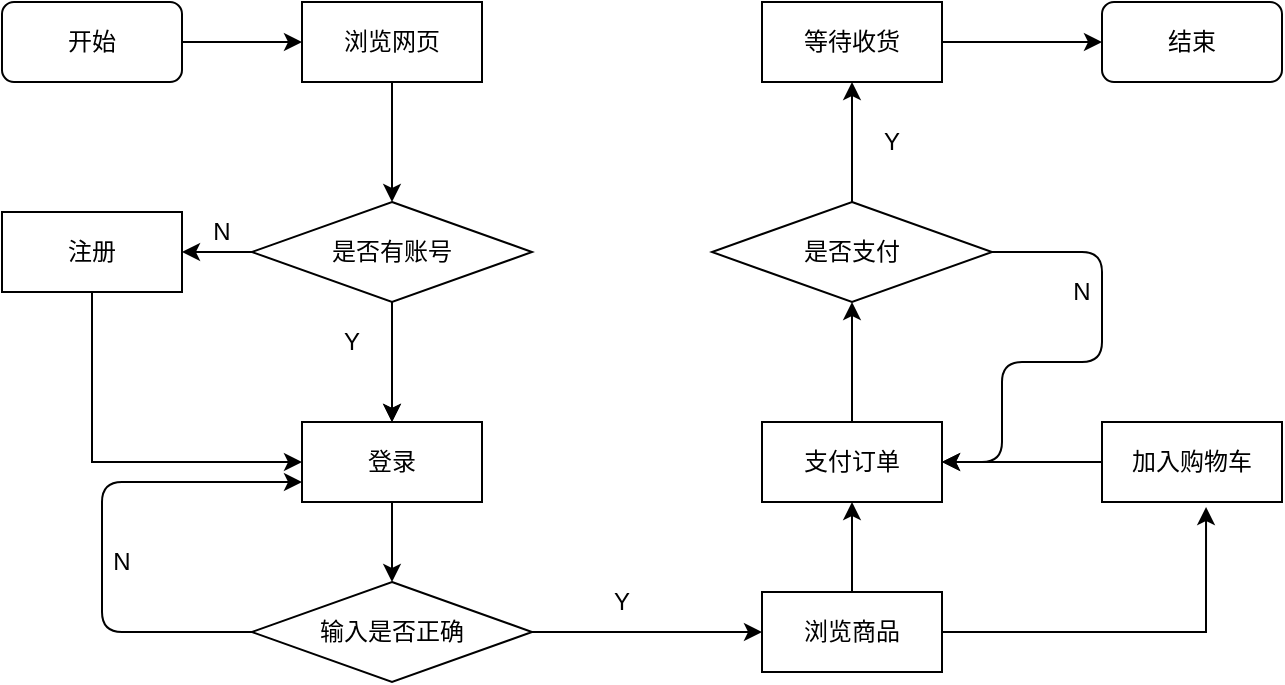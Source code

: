 <mxfile version="12.2.4" pages="1"><diagram id="iKlYOw0X8iYBaP31ENa2" name="Page-1"><mxGraphModel dx="710" dy="595" grid="0" gridSize="10" guides="1" tooltips="1" connect="1" arrows="1" fold="1" page="1" pageScale="1" pageWidth="827" pageHeight="1169" math="0" shadow="0"><root><mxCell id="0"/><mxCell id="1" parent="0"/><mxCell id="14" value="" style="edgeStyle=orthogonalEdgeStyle;rounded=0;orthogonalLoop=1;jettySize=auto;html=1;" parent="1" source="2" target="3" edge="1"><mxGeometry relative="1" as="geometry"/></mxCell><mxCell id="2" value="开始" style="rounded=1;whiteSpace=wrap;html=1;" parent="1" vertex="1"><mxGeometry x="50" y="80" width="90" height="40" as="geometry"/></mxCell><mxCell id="15" style="edgeStyle=orthogonalEdgeStyle;rounded=0;orthogonalLoop=1;jettySize=auto;html=1;entryX=0.5;entryY=0;entryDx=0;entryDy=0;" parent="1" source="3" target="4" edge="1"><mxGeometry relative="1" as="geometry"/></mxCell><mxCell id="3" value="浏览网页" style="rounded=0;whiteSpace=wrap;html=1;" parent="1" vertex="1"><mxGeometry x="200" y="80" width="90" height="40" as="geometry"/></mxCell><mxCell id="16" style="edgeStyle=orthogonalEdgeStyle;rounded=0;orthogonalLoop=1;jettySize=auto;html=1;entryX=1;entryY=0.5;entryDx=0;entryDy=0;" parent="1" source="4" target="5" edge="1"><mxGeometry relative="1" as="geometry"/></mxCell><mxCell id="17" style="edgeStyle=orthogonalEdgeStyle;rounded=0;orthogonalLoop=1;jettySize=auto;html=1;exitX=0.5;exitY=1;exitDx=0;exitDy=0;" parent="1" source="4" target="6" edge="1"><mxGeometry relative="1" as="geometry"/></mxCell><mxCell id="28" value="" style="edgeStyle=orthogonalEdgeStyle;rounded=0;orthogonalLoop=1;jettySize=auto;html=1;" parent="1" source="4" target="6" edge="1"><mxGeometry relative="1" as="geometry"/></mxCell><mxCell id="4" value="是否有账号" style="rhombus;whiteSpace=wrap;html=1;" parent="1" vertex="1"><mxGeometry x="175" y="180" width="140" height="50" as="geometry"/></mxCell><mxCell id="18" style="edgeStyle=orthogonalEdgeStyle;rounded=0;orthogonalLoop=1;jettySize=auto;html=1;exitX=0.5;exitY=1;exitDx=0;exitDy=0;entryX=0;entryY=0.5;entryDx=0;entryDy=0;" parent="1" source="5" target="6" edge="1"><mxGeometry relative="1" as="geometry"/></mxCell><mxCell id="5" value="注册" style="rounded=0;whiteSpace=wrap;html=1;" parent="1" vertex="1"><mxGeometry x="50" y="185" width="90" height="40" as="geometry"/></mxCell><mxCell id="19" style="edgeStyle=orthogonalEdgeStyle;rounded=0;orthogonalLoop=1;jettySize=auto;html=1;exitX=0.5;exitY=1;exitDx=0;exitDy=0;entryX=0.5;entryY=0;entryDx=0;entryDy=0;" parent="1" source="6" target="7" edge="1"><mxGeometry relative="1" as="geometry"/></mxCell><mxCell id="6" value="登录" style="rounded=0;whiteSpace=wrap;html=1;" parent="1" vertex="1"><mxGeometry x="200" y="290" width="90" height="40" as="geometry"/></mxCell><mxCell id="20" style="edgeStyle=orthogonalEdgeStyle;rounded=0;orthogonalLoop=1;jettySize=auto;html=1;entryX=0;entryY=0.5;entryDx=0;entryDy=0;" parent="1" source="7" target="8" edge="1"><mxGeometry relative="1" as="geometry"/></mxCell><mxCell id="7" value="输入是否正确" style="rhombus;whiteSpace=wrap;html=1;" parent="1" vertex="1"><mxGeometry x="175" y="370" width="140" height="50" as="geometry"/></mxCell><mxCell id="21" style="edgeStyle=orthogonalEdgeStyle;rounded=0;orthogonalLoop=1;jettySize=auto;html=1;entryX=0.5;entryY=1;entryDx=0;entryDy=0;" parent="1" source="8" target="9" edge="1"><mxGeometry relative="1" as="geometry"/></mxCell><mxCell id="22" style="edgeStyle=orthogonalEdgeStyle;rounded=0;orthogonalLoop=1;jettySize=auto;html=1;entryX=0.578;entryY=1.063;entryDx=0;entryDy=0;entryPerimeter=0;" parent="1" source="8" target="10" edge="1"><mxGeometry relative="1" as="geometry"/></mxCell><mxCell id="8" value="浏览商品" style="rounded=0;whiteSpace=wrap;html=1;" parent="1" vertex="1"><mxGeometry x="430" y="375" width="90" height="40" as="geometry"/></mxCell><mxCell id="24" style="edgeStyle=orthogonalEdgeStyle;rounded=0;orthogonalLoop=1;jettySize=auto;html=1;exitX=0.5;exitY=0;exitDx=0;exitDy=0;entryX=0.5;entryY=1;entryDx=0;entryDy=0;" parent="1" source="9" target="11" edge="1"><mxGeometry relative="1" as="geometry"/></mxCell><mxCell id="9" value="支付订单" style="rounded=0;whiteSpace=wrap;html=1;" parent="1" vertex="1"><mxGeometry x="430" y="290" width="90" height="40" as="geometry"/></mxCell><mxCell id="23" style="edgeStyle=orthogonalEdgeStyle;rounded=0;orthogonalLoop=1;jettySize=auto;html=1;entryX=1;entryY=0.5;entryDx=0;entryDy=0;" parent="1" source="10" target="9" edge="1"><mxGeometry relative="1" as="geometry"/></mxCell><mxCell id="10" value="加入购物车" style="rounded=0;whiteSpace=wrap;html=1;" parent="1" vertex="1"><mxGeometry x="600" y="290" width="90" height="40" as="geometry"/></mxCell><mxCell id="25" style="edgeStyle=orthogonalEdgeStyle;rounded=0;orthogonalLoop=1;jettySize=auto;html=1;entryX=0.5;entryY=1;entryDx=0;entryDy=0;" parent="1" source="11" target="12" edge="1"><mxGeometry relative="1" as="geometry"/></mxCell><mxCell id="11" value="是否支付" style="rhombus;whiteSpace=wrap;html=1;" parent="1" vertex="1"><mxGeometry x="405" y="180" width="140" height="50" as="geometry"/></mxCell><mxCell id="26" style="edgeStyle=orthogonalEdgeStyle;rounded=0;orthogonalLoop=1;jettySize=auto;html=1;exitX=1;exitY=0.5;exitDx=0;exitDy=0;entryX=0;entryY=0.5;entryDx=0;entryDy=0;" parent="1" source="12" target="13" edge="1"><mxGeometry relative="1" as="geometry"/></mxCell><mxCell id="12" value="等待收货" style="rounded=0;whiteSpace=wrap;html=1;" parent="1" vertex="1"><mxGeometry x="430" y="80" width="90" height="40" as="geometry"/></mxCell><mxCell id="13" value="结束" style="rounded=1;whiteSpace=wrap;html=1;" parent="1" vertex="1"><mxGeometry x="600" y="80" width="90" height="40" as="geometry"/></mxCell><mxCell id="27" value="N" style="text;html=1;strokeColor=none;fillColor=none;align=center;verticalAlign=middle;whiteSpace=wrap;rounded=0;" parent="1" vertex="1"><mxGeometry x="140" y="185" width="40" height="20" as="geometry"/></mxCell><mxCell id="32" value="Y" style="text;html=1;strokeColor=none;fillColor=none;align=center;verticalAlign=middle;whiteSpace=wrap;rounded=0;" parent="1" vertex="1"><mxGeometry x="205" y="240" width="40" height="20" as="geometry"/></mxCell><mxCell id="35" value="Y" style="text;html=1;strokeColor=none;fillColor=none;align=center;verticalAlign=middle;whiteSpace=wrap;rounded=0;" parent="1" vertex="1"><mxGeometry x="340" y="370" width="40" height="20" as="geometry"/></mxCell><mxCell id="36" value="Y" style="text;html=1;strokeColor=none;fillColor=none;align=center;verticalAlign=middle;whiteSpace=wrap;rounded=0;" parent="1" vertex="1"><mxGeometry x="475" y="140" width="40" height="20" as="geometry"/></mxCell><mxCell id="38" value="" style="endArrow=classic;html=1;exitX=1;exitY=0.5;exitDx=0;exitDy=0;entryX=1;entryY=0.5;entryDx=0;entryDy=0;" parent="1" source="11" target="9" edge="1"><mxGeometry width="50" height="50" relative="1" as="geometry"><mxPoint x="600" y="240" as="sourcePoint"/><mxPoint x="590" y="205" as="targetPoint"/><Array as="points"><mxPoint x="600" y="205"/><mxPoint x="600" y="260"/><mxPoint x="550" y="260"/><mxPoint x="550" y="310"/></Array></mxGeometry></mxCell><mxCell id="39" value="N" style="text;html=1;strokeColor=none;fillColor=none;align=center;verticalAlign=middle;whiteSpace=wrap;rounded=0;" parent="1" vertex="1"><mxGeometry x="570" y="215" width="40" height="20" as="geometry"/></mxCell><mxCell id="40" value="" style="endArrow=classic;html=1;exitX=0;exitY=0.5;exitDx=0;exitDy=0;entryX=0;entryY=0.75;entryDx=0;entryDy=0;" parent="1" source="7" target="6" edge="1"><mxGeometry width="50" height="50" relative="1" as="geometry"><mxPoint x="70" y="450" as="sourcePoint"/><mxPoint x="120" y="400" as="targetPoint"/><Array as="points"><mxPoint x="100" y="395"/><mxPoint x="100" y="320"/></Array></mxGeometry></mxCell><mxCell id="41" value="N" style="text;html=1;strokeColor=none;fillColor=none;align=center;verticalAlign=middle;whiteSpace=wrap;rounded=0;" parent="1" vertex="1"><mxGeometry x="90" y="350" width="40" height="20" as="geometry"/></mxCell></root></mxGraphModel></diagram></mxfile>